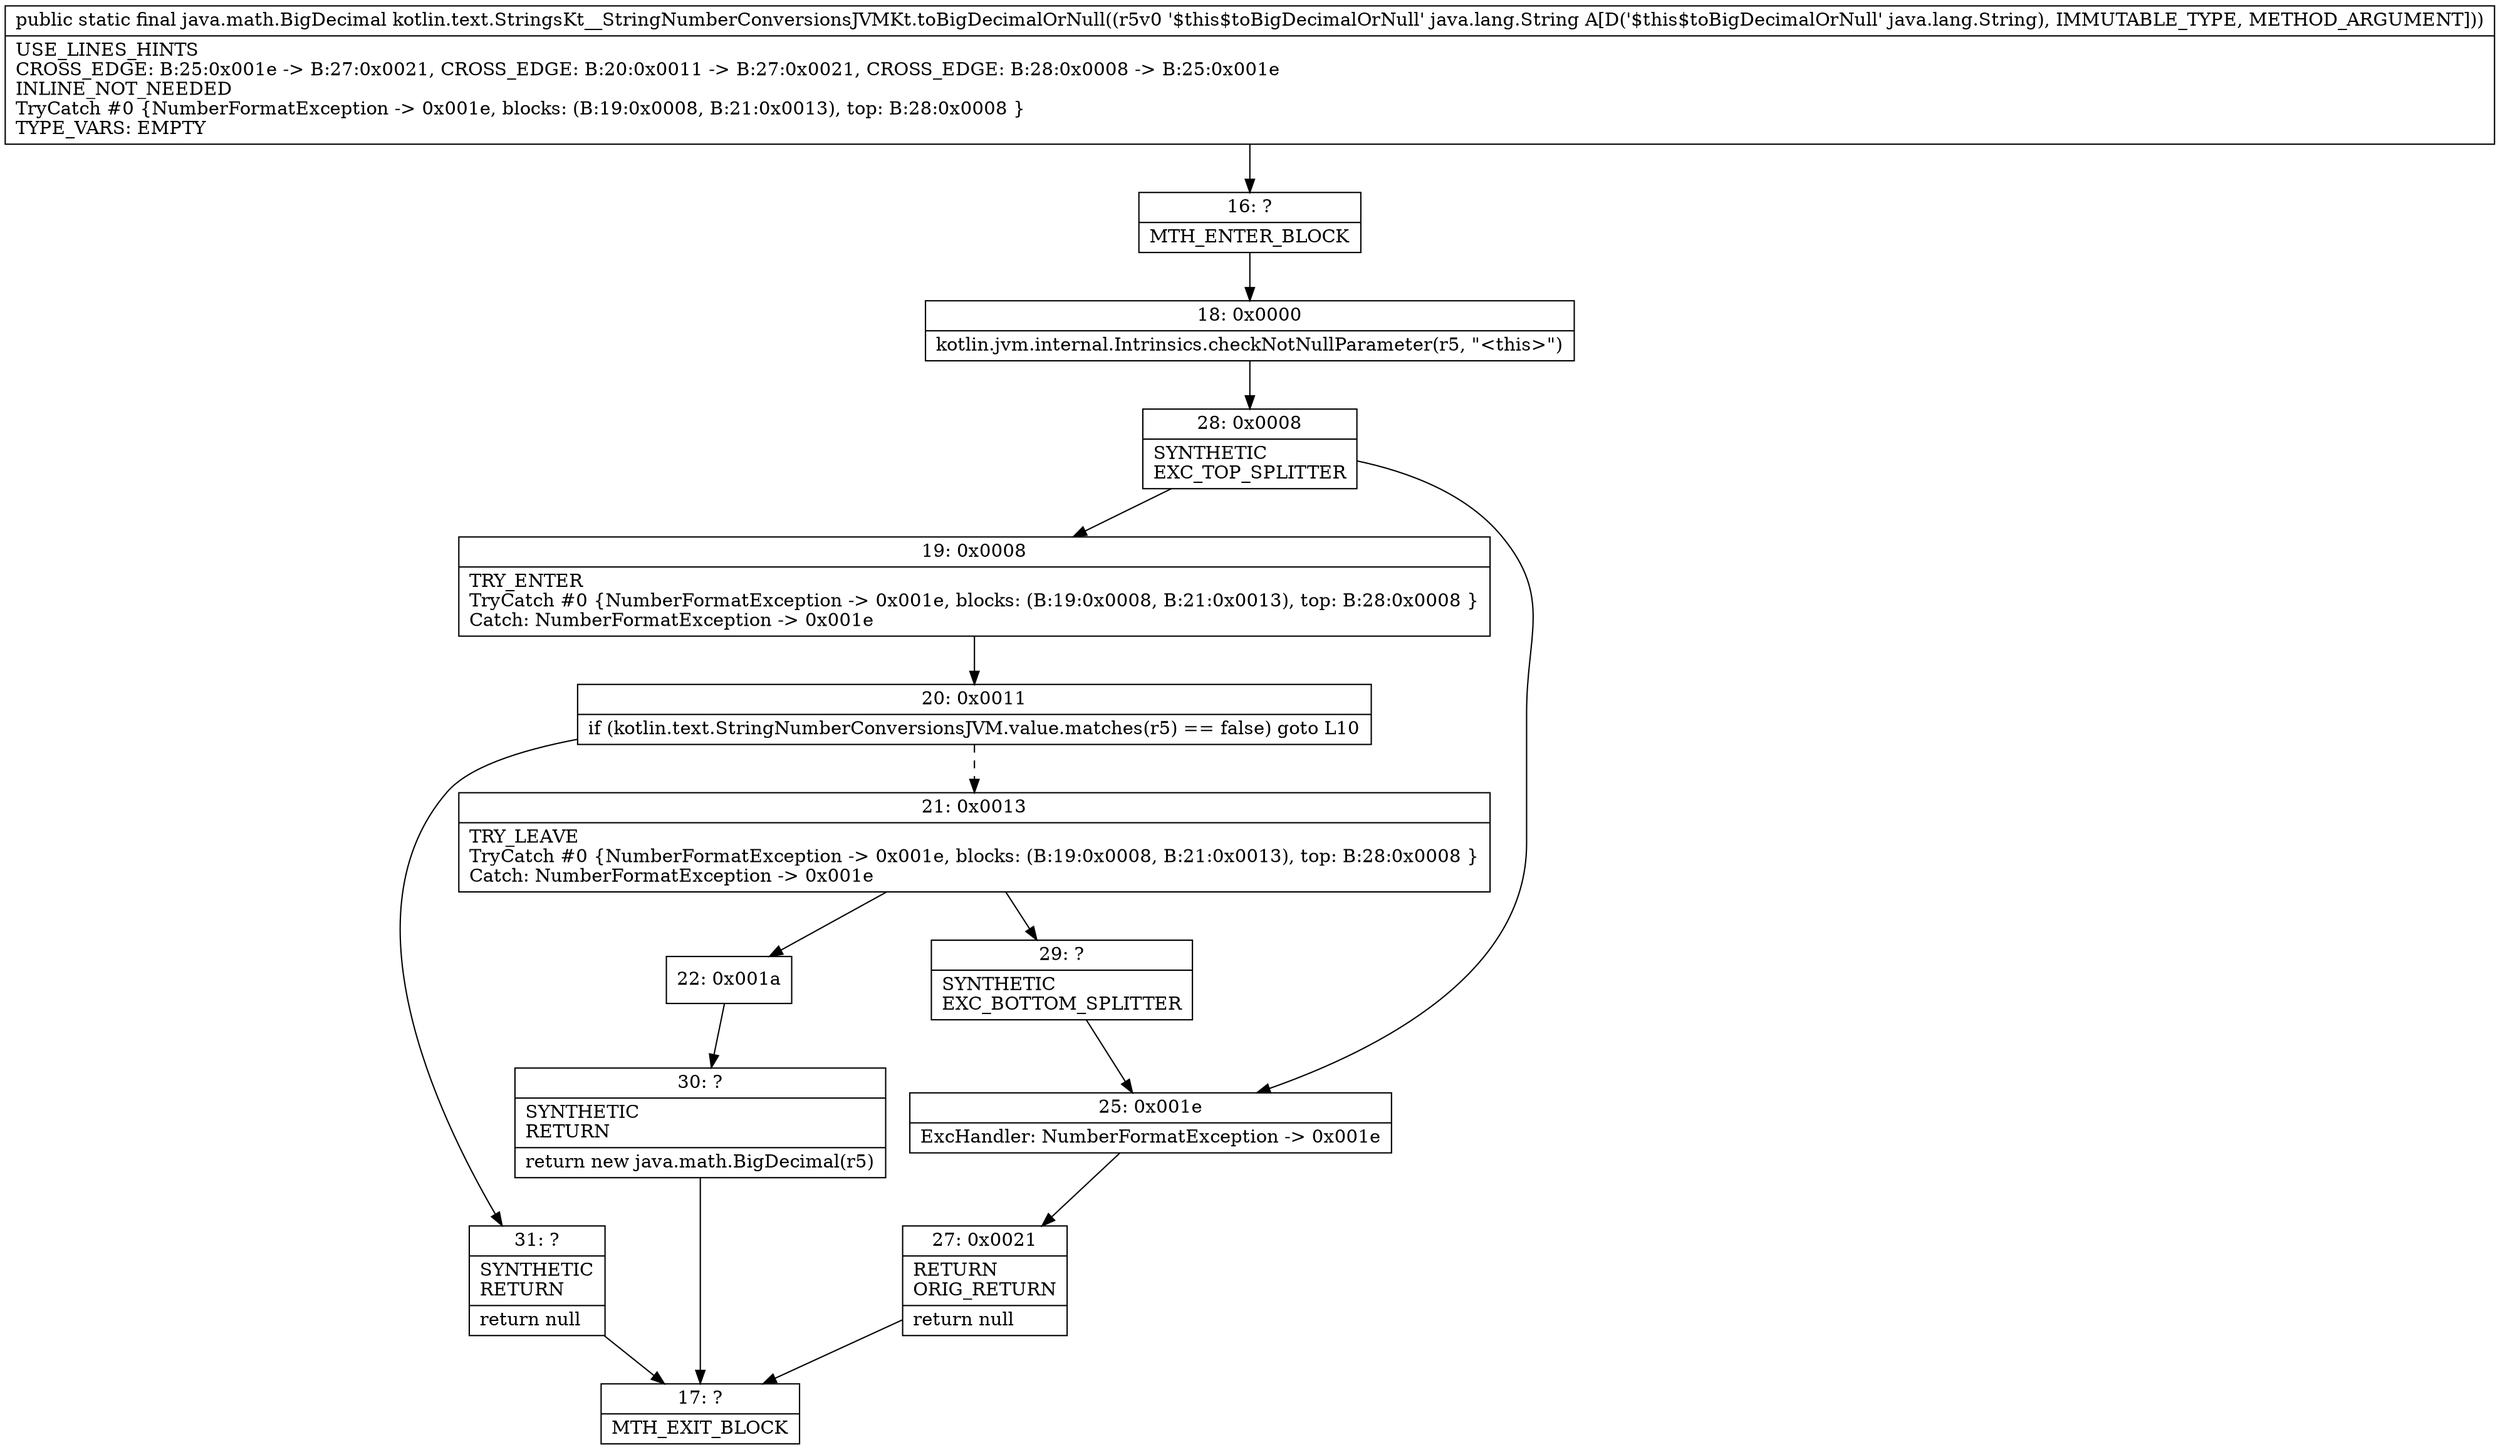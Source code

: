 digraph "CFG forkotlin.text.StringsKt__StringNumberConversionsJVMKt.toBigDecimalOrNull(Ljava\/lang\/String;)Ljava\/math\/BigDecimal;" {
Node_16 [shape=record,label="{16\:\ ?|MTH_ENTER_BLOCK\l}"];
Node_18 [shape=record,label="{18\:\ 0x0000|kotlin.jvm.internal.Intrinsics.checkNotNullParameter(r5, \"\<this\>\")\l}"];
Node_28 [shape=record,label="{28\:\ 0x0008|SYNTHETIC\lEXC_TOP_SPLITTER\l}"];
Node_19 [shape=record,label="{19\:\ 0x0008|TRY_ENTER\lTryCatch #0 \{NumberFormatException \-\> 0x001e, blocks: (B:19:0x0008, B:21:0x0013), top: B:28:0x0008 \}\lCatch: NumberFormatException \-\> 0x001e\l}"];
Node_20 [shape=record,label="{20\:\ 0x0011|if (kotlin.text.StringNumberConversionsJVM.value.matches(r5) == false) goto L10\l}"];
Node_21 [shape=record,label="{21\:\ 0x0013|TRY_LEAVE\lTryCatch #0 \{NumberFormatException \-\> 0x001e, blocks: (B:19:0x0008, B:21:0x0013), top: B:28:0x0008 \}\lCatch: NumberFormatException \-\> 0x001e\l}"];
Node_22 [shape=record,label="{22\:\ 0x001a}"];
Node_30 [shape=record,label="{30\:\ ?|SYNTHETIC\lRETURN\l|return new java.math.BigDecimal(r5)\l}"];
Node_17 [shape=record,label="{17\:\ ?|MTH_EXIT_BLOCK\l}"];
Node_29 [shape=record,label="{29\:\ ?|SYNTHETIC\lEXC_BOTTOM_SPLITTER\l}"];
Node_31 [shape=record,label="{31\:\ ?|SYNTHETIC\lRETURN\l|return null\l}"];
Node_25 [shape=record,label="{25\:\ 0x001e|ExcHandler: NumberFormatException \-\> 0x001e\l}"];
Node_27 [shape=record,label="{27\:\ 0x0021|RETURN\lORIG_RETURN\l|return null\l}"];
MethodNode[shape=record,label="{public static final java.math.BigDecimal kotlin.text.StringsKt__StringNumberConversionsJVMKt.toBigDecimalOrNull((r5v0 '$this$toBigDecimalOrNull' java.lang.String A[D('$this$toBigDecimalOrNull' java.lang.String), IMMUTABLE_TYPE, METHOD_ARGUMENT]))  | USE_LINES_HINTS\lCROSS_EDGE: B:25:0x001e \-\> B:27:0x0021, CROSS_EDGE: B:20:0x0011 \-\> B:27:0x0021, CROSS_EDGE: B:28:0x0008 \-\> B:25:0x001e\lINLINE_NOT_NEEDED\lTryCatch #0 \{NumberFormatException \-\> 0x001e, blocks: (B:19:0x0008, B:21:0x0013), top: B:28:0x0008 \}\lTYPE_VARS: EMPTY\l}"];
MethodNode -> Node_16;Node_16 -> Node_18;
Node_18 -> Node_28;
Node_28 -> Node_19;
Node_28 -> Node_25;
Node_19 -> Node_20;
Node_20 -> Node_21[style=dashed];
Node_20 -> Node_31;
Node_21 -> Node_22;
Node_21 -> Node_29;
Node_22 -> Node_30;
Node_30 -> Node_17;
Node_29 -> Node_25;
Node_31 -> Node_17;
Node_25 -> Node_27;
Node_27 -> Node_17;
}

